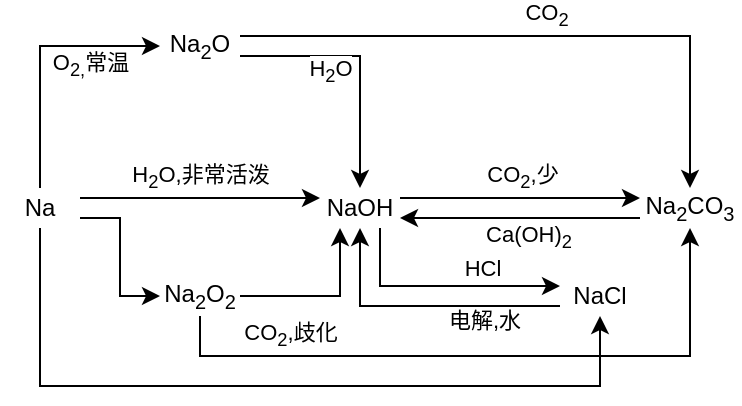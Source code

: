 <mxfile version="14.5.6" type="github">
  <diagram id="NWEgdLzTNcCdse6CF6So" name="第 1 页">
    <mxGraphModel dx="760" dy="423" grid="1" gridSize="10" guides="1" tooltips="1" connect="1" arrows="1" fold="1" page="1" pageScale="1" pageWidth="827" pageHeight="1169" math="0" shadow="0">
      <root>
        <mxCell id="0" />
        <mxCell id="1" parent="0" />
        <mxCell id="CSGc5qnouwRxRaY-37hw-4" style="orthogonalLoop=1;jettySize=auto;html=1;exitX=0.5;exitY=0;exitDx=0;exitDy=0;entryX=0;entryY=0.5;entryDx=0;entryDy=0;rounded=0;edgeStyle=orthogonalEdgeStyle;" parent="1" source="CSGc5qnouwRxRaY-37hw-2" target="CSGc5qnouwRxRaY-37hw-3" edge="1">
          <mxGeometry relative="1" as="geometry" />
        </mxCell>
        <mxCell id="CSGc5qnouwRxRaY-37hw-5" value="O&lt;sub&gt;2,&lt;/sub&gt;常温" style="edgeLabel;html=1;align=center;verticalAlign=middle;resizable=0;points=[];" parent="CSGc5qnouwRxRaY-37hw-4" vertex="1" connectable="0">
          <mxGeometry x="-0.01" y="3" relative="1" as="geometry">
            <mxPoint x="28.0" y="3.83" as="offset" />
          </mxGeometry>
        </mxCell>
        <mxCell id="7AssjnRXzXRhhfTUIeLp-10" style="edgeStyle=orthogonalEdgeStyle;rounded=0;orthogonalLoop=1;jettySize=auto;html=1;entryX=0;entryY=0.25;entryDx=0;entryDy=0;exitX=1;exitY=0.25;exitDx=0;exitDy=0;" edge="1" parent="1" source="CSGc5qnouwRxRaY-37hw-2" target="CSGc5qnouwRxRaY-37hw-6">
          <mxGeometry relative="1" as="geometry" />
        </mxCell>
        <mxCell id="7AssjnRXzXRhhfTUIeLp-11" value="H&lt;sub&gt;2&lt;/sub&gt;O,非常活泼" style="edgeLabel;html=1;align=center;verticalAlign=middle;resizable=0;points=[];" vertex="1" connectable="0" parent="7AssjnRXzXRhhfTUIeLp-10">
          <mxGeometry x="-0.167" y="-1" relative="1" as="geometry">
            <mxPoint x="10" y="-11" as="offset" />
          </mxGeometry>
        </mxCell>
        <mxCell id="7AssjnRXzXRhhfTUIeLp-12" style="edgeStyle=orthogonalEdgeStyle;rounded=0;orthogonalLoop=1;jettySize=auto;html=1;exitX=1;exitY=0.75;exitDx=0;exitDy=0;entryX=0;entryY=0.5;entryDx=0;entryDy=0;" edge="1" parent="1" source="CSGc5qnouwRxRaY-37hw-2" target="7AssjnRXzXRhhfTUIeLp-9">
          <mxGeometry relative="1" as="geometry" />
        </mxCell>
        <mxCell id="7AssjnRXzXRhhfTUIeLp-22" style="edgeStyle=orthogonalEdgeStyle;rounded=0;orthogonalLoop=1;jettySize=auto;html=1;entryX=0.5;entryY=1;entryDx=0;entryDy=0;" edge="1" parent="1" source="CSGc5qnouwRxRaY-37hw-2" target="7AssjnRXzXRhhfTUIeLp-14">
          <mxGeometry relative="1" as="geometry">
            <mxPoint x="100" y="330" as="targetPoint" />
            <Array as="points">
              <mxPoint x="100" y="310" />
              <mxPoint x="380" y="310" />
            </Array>
          </mxGeometry>
        </mxCell>
        <mxCell id="CSGc5qnouwRxRaY-37hw-2" value="Na" style="text;html=1;strokeColor=none;fillColor=none;align=center;verticalAlign=middle;whiteSpace=wrap;rounded=0;" parent="1" vertex="1">
          <mxGeometry x="80" y="211" width="40" height="20" as="geometry" />
        </mxCell>
        <mxCell id="CSGc5qnouwRxRaY-37hw-8" style="edgeStyle=orthogonalEdgeStyle;rounded=0;orthogonalLoop=1;jettySize=auto;html=1;exitX=1;exitY=0.75;exitDx=0;exitDy=0;entryX=0.5;entryY=0;entryDx=0;entryDy=0;" parent="1" source="CSGc5qnouwRxRaY-37hw-3" target="CSGc5qnouwRxRaY-37hw-6" edge="1">
          <mxGeometry relative="1" as="geometry" />
        </mxCell>
        <mxCell id="CSGc5qnouwRxRaY-37hw-9" value="H&lt;sub&gt;2&lt;/sub&gt;O" style="edgeLabel;html=1;align=center;verticalAlign=middle;resizable=0;points=[];" parent="CSGc5qnouwRxRaY-37hw-8" vertex="1" connectable="0">
          <mxGeometry x="-0.396" y="-1" relative="1" as="geometry">
            <mxPoint x="6.56" y="7.16" as="offset" />
          </mxGeometry>
        </mxCell>
        <mxCell id="7AssjnRXzXRhhfTUIeLp-4" style="rounded=0;orthogonalLoop=1;jettySize=auto;html=1;exitX=1;exitY=0.25;exitDx=0;exitDy=0;entryX=0.5;entryY=0;entryDx=0;entryDy=0;edgeStyle=orthogonalEdgeStyle;" edge="1" parent="1" source="CSGc5qnouwRxRaY-37hw-3" target="CSGc5qnouwRxRaY-37hw-10">
          <mxGeometry relative="1" as="geometry" />
        </mxCell>
        <mxCell id="7AssjnRXzXRhhfTUIeLp-7" value="CO&lt;sub&gt;2&lt;/sub&gt;" style="edgeLabel;html=1;align=center;verticalAlign=middle;resizable=0;points=[];" vertex="1" connectable="0" parent="7AssjnRXzXRhhfTUIeLp-4">
          <mxGeometry x="0.015" y="1" relative="1" as="geometry">
            <mxPoint y="-9" as="offset" />
          </mxGeometry>
        </mxCell>
        <mxCell id="CSGc5qnouwRxRaY-37hw-3" value="Na&lt;sub&gt;2&lt;/sub&gt;O" style="text;html=1;strokeColor=none;fillColor=none;align=center;verticalAlign=middle;whiteSpace=wrap;rounded=0;" parent="1" vertex="1">
          <mxGeometry x="160" y="130" width="40" height="20" as="geometry" />
        </mxCell>
        <mxCell id="CSGc5qnouwRxRaY-37hw-11" style="edgeStyle=none;rounded=0;orthogonalLoop=1;jettySize=auto;html=1;exitX=1;exitY=0.25;exitDx=0;exitDy=0;entryX=0;entryY=0.25;entryDx=0;entryDy=0;" parent="1" source="CSGc5qnouwRxRaY-37hw-6" target="CSGc5qnouwRxRaY-37hw-10" edge="1">
          <mxGeometry relative="1" as="geometry" />
        </mxCell>
        <mxCell id="CSGc5qnouwRxRaY-37hw-14" value="CO&lt;sub&gt;2&lt;/sub&gt;,少" style="edgeLabel;html=1;align=center;verticalAlign=middle;resizable=0;points=[];" parent="CSGc5qnouwRxRaY-37hw-11" vertex="1" connectable="0">
          <mxGeometry x="-0.161" y="-1" relative="1" as="geometry">
            <mxPoint x="10" y="-11" as="offset" />
          </mxGeometry>
        </mxCell>
        <mxCell id="7AssjnRXzXRhhfTUIeLp-15" style="edgeStyle=orthogonalEdgeStyle;rounded=0;orthogonalLoop=1;jettySize=auto;html=1;exitX=0.75;exitY=1;exitDx=0;exitDy=0;entryX=0;entryY=0.25;entryDx=0;entryDy=0;" edge="1" parent="1" source="CSGc5qnouwRxRaY-37hw-6" target="7AssjnRXzXRhhfTUIeLp-14">
          <mxGeometry relative="1" as="geometry" />
        </mxCell>
        <mxCell id="7AssjnRXzXRhhfTUIeLp-18" value="HCl" style="edgeLabel;html=1;align=center;verticalAlign=middle;resizable=0;points=[];" vertex="1" connectable="0" parent="7AssjnRXzXRhhfTUIeLp-15">
          <mxGeometry x="-0.109" y="1" relative="1" as="geometry">
            <mxPoint x="26.79" y="-8" as="offset" />
          </mxGeometry>
        </mxCell>
        <mxCell id="CSGc5qnouwRxRaY-37hw-6" value="NaOH" style="text;html=1;strokeColor=none;fillColor=none;align=center;verticalAlign=middle;whiteSpace=wrap;rounded=0;" parent="1" vertex="1">
          <mxGeometry x="240" y="211" width="40" height="20" as="geometry" />
        </mxCell>
        <mxCell id="CSGc5qnouwRxRaY-37hw-12" style="edgeStyle=none;rounded=0;orthogonalLoop=1;jettySize=auto;html=1;exitX=0;exitY=0.75;exitDx=0;exitDy=0;entryX=1;entryY=0.75;entryDx=0;entryDy=0;" parent="1" source="CSGc5qnouwRxRaY-37hw-10" target="CSGc5qnouwRxRaY-37hw-6" edge="1">
          <mxGeometry relative="1" as="geometry" />
        </mxCell>
        <mxCell id="CSGc5qnouwRxRaY-37hw-15" value="Ca(OH)&lt;sub&gt;2&lt;/sub&gt;" style="edgeLabel;html=1;align=center;verticalAlign=middle;resizable=0;points=[];" parent="CSGc5qnouwRxRaY-37hw-12" vertex="1" connectable="0">
          <mxGeometry x="0.189" y="1" relative="1" as="geometry">
            <mxPoint x="15.67" y="9" as="offset" />
          </mxGeometry>
        </mxCell>
        <mxCell id="CSGc5qnouwRxRaY-37hw-10" value="Na&lt;sub&gt;2&lt;/sub&gt;CO&lt;sub&gt;3&lt;/sub&gt;" style="text;html=1;strokeColor=none;fillColor=none;align=center;verticalAlign=middle;whiteSpace=wrap;rounded=0;" parent="1" vertex="1">
          <mxGeometry x="400" y="211" width="50" height="20" as="geometry" />
        </mxCell>
        <mxCell id="7AssjnRXzXRhhfTUIeLp-13" style="edgeStyle=orthogonalEdgeStyle;rounded=0;orthogonalLoop=1;jettySize=auto;html=1;exitX=1;exitY=0.5;exitDx=0;exitDy=0;entryX=0.25;entryY=1;entryDx=0;entryDy=0;" edge="1" parent="1" source="7AssjnRXzXRhhfTUIeLp-9" target="CSGc5qnouwRxRaY-37hw-6">
          <mxGeometry relative="1" as="geometry" />
        </mxCell>
        <mxCell id="7AssjnRXzXRhhfTUIeLp-20" style="edgeStyle=orthogonalEdgeStyle;rounded=0;orthogonalLoop=1;jettySize=auto;html=1;exitX=0.5;exitY=1;exitDx=0;exitDy=0;entryX=0.5;entryY=1;entryDx=0;entryDy=0;" edge="1" parent="1" source="7AssjnRXzXRhhfTUIeLp-9" target="CSGc5qnouwRxRaY-37hw-10">
          <mxGeometry relative="1" as="geometry" />
        </mxCell>
        <mxCell id="7AssjnRXzXRhhfTUIeLp-21" value="CO&lt;sub&gt;2&lt;/sub&gt;,歧化" style="edgeLabel;html=1;align=center;verticalAlign=middle;resizable=0;points=[];" vertex="1" connectable="0" parent="7AssjnRXzXRhhfTUIeLp-20">
          <mxGeometry x="-0.678" y="-1" relative="1" as="geometry">
            <mxPoint x="11.41" y="-11.03" as="offset" />
          </mxGeometry>
        </mxCell>
        <mxCell id="7AssjnRXzXRhhfTUIeLp-9" value="Na&lt;sub&gt;2&lt;/sub&gt;O&lt;sub&gt;2&lt;/sub&gt;" style="text;html=1;strokeColor=none;fillColor=none;align=center;verticalAlign=middle;whiteSpace=wrap;rounded=0;" vertex="1" parent="1">
          <mxGeometry x="160" y="255" width="40" height="20" as="geometry" />
        </mxCell>
        <mxCell id="7AssjnRXzXRhhfTUIeLp-17" style="edgeStyle=orthogonalEdgeStyle;rounded=0;orthogonalLoop=1;jettySize=auto;html=1;exitX=0;exitY=0.75;exitDx=0;exitDy=0;entryX=0.5;entryY=1;entryDx=0;entryDy=0;" edge="1" parent="1" source="7AssjnRXzXRhhfTUIeLp-14" target="CSGc5qnouwRxRaY-37hw-6">
          <mxGeometry relative="1" as="geometry" />
        </mxCell>
        <mxCell id="7AssjnRXzXRhhfTUIeLp-19" value="电解,水" style="edgeLabel;html=1;align=center;verticalAlign=middle;resizable=0;points=[];" vertex="1" connectable="0" parent="7AssjnRXzXRhhfTUIeLp-17">
          <mxGeometry x="0.115" y="-1" relative="1" as="geometry">
            <mxPoint x="39.31" y="8" as="offset" />
          </mxGeometry>
        </mxCell>
        <mxCell id="7AssjnRXzXRhhfTUIeLp-14" value="NaCl" style="text;html=1;strokeColor=none;fillColor=none;align=center;verticalAlign=middle;whiteSpace=wrap;rounded=0;" vertex="1" parent="1">
          <mxGeometry x="360" y="255" width="40" height="20" as="geometry" />
        </mxCell>
      </root>
    </mxGraphModel>
  </diagram>
</mxfile>
